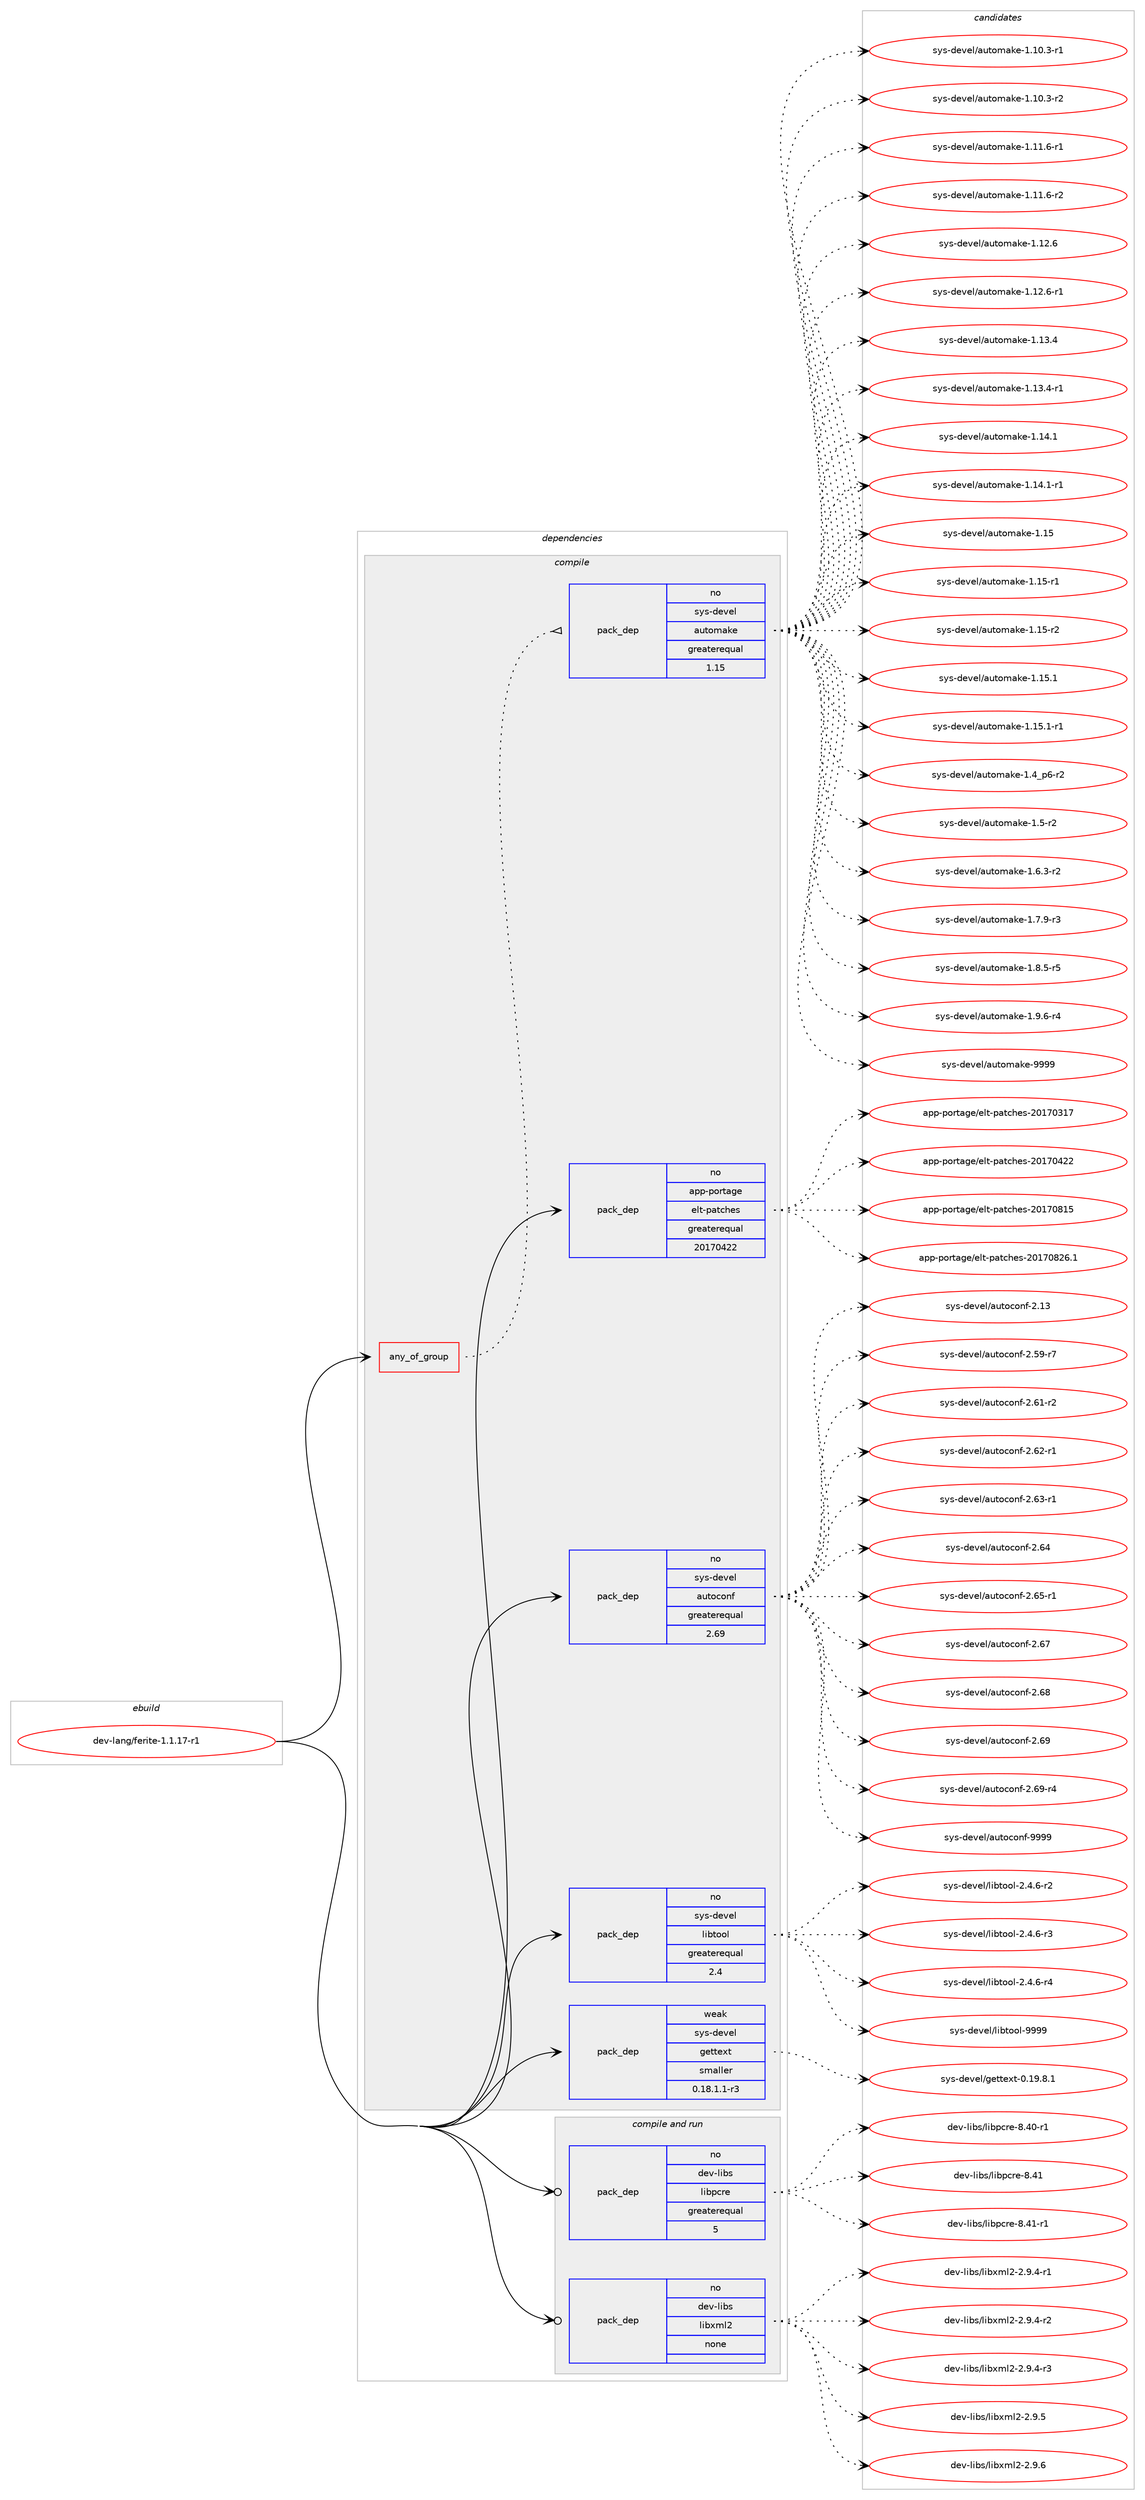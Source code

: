 digraph prolog {

# *************
# Graph options
# *************

newrank=true;
concentrate=true;
compound=true;
graph [rankdir=LR,fontname=Helvetica,fontsize=10,ranksep=1.5];#, ranksep=2.5, nodesep=0.2];
edge  [arrowhead=vee];
node  [fontname=Helvetica,fontsize=10];

# **********
# The ebuild
# **********

subgraph cluster_leftcol {
color=gray;
rank=same;
label=<<i>ebuild</i>>;
id [label="dev-lang/ferite-1.1.17-r1", color=red, width=4, href="../dev-lang/ferite-1.1.17-r1.svg"];
}

# ****************
# The dependencies
# ****************

subgraph cluster_midcol {
color=gray;
label=<<i>dependencies</i>>;
subgraph cluster_compile {
fillcolor="#eeeeee";
style=filled;
label=<<i>compile</i>>;
subgraph any3024 {
dependency106574 [label=<<TABLE BORDER="0" CELLBORDER="1" CELLSPACING="0" CELLPADDING="4"><TR><TD CELLPADDING="10">any_of_group</TD></TR></TABLE>>, shape=none, color=red];subgraph pack80677 {
dependency106575 [label=<<TABLE BORDER="0" CELLBORDER="1" CELLSPACING="0" CELLPADDING="4" WIDTH="220"><TR><TD ROWSPAN="6" CELLPADDING="30">pack_dep</TD></TR><TR><TD WIDTH="110">no</TD></TR><TR><TD>sys-devel</TD></TR><TR><TD>automake</TD></TR><TR><TD>greaterequal</TD></TR><TR><TD>1.15</TD></TR></TABLE>>, shape=none, color=blue];
}
dependency106574:e -> dependency106575:w [weight=20,style="dotted",arrowhead="oinv"];
}
id:e -> dependency106574:w [weight=20,style="solid",arrowhead="vee"];
subgraph pack80678 {
dependency106576 [label=<<TABLE BORDER="0" CELLBORDER="1" CELLSPACING="0" CELLPADDING="4" WIDTH="220"><TR><TD ROWSPAN="6" CELLPADDING="30">pack_dep</TD></TR><TR><TD WIDTH="110">no</TD></TR><TR><TD>app-portage</TD></TR><TR><TD>elt-patches</TD></TR><TR><TD>greaterequal</TD></TR><TR><TD>20170422</TD></TR></TABLE>>, shape=none, color=blue];
}
id:e -> dependency106576:w [weight=20,style="solid",arrowhead="vee"];
subgraph pack80679 {
dependency106577 [label=<<TABLE BORDER="0" CELLBORDER="1" CELLSPACING="0" CELLPADDING="4" WIDTH="220"><TR><TD ROWSPAN="6" CELLPADDING="30">pack_dep</TD></TR><TR><TD WIDTH="110">no</TD></TR><TR><TD>sys-devel</TD></TR><TR><TD>autoconf</TD></TR><TR><TD>greaterequal</TD></TR><TR><TD>2.69</TD></TR></TABLE>>, shape=none, color=blue];
}
id:e -> dependency106577:w [weight=20,style="solid",arrowhead="vee"];
subgraph pack80680 {
dependency106578 [label=<<TABLE BORDER="0" CELLBORDER="1" CELLSPACING="0" CELLPADDING="4" WIDTH="220"><TR><TD ROWSPAN="6" CELLPADDING="30">pack_dep</TD></TR><TR><TD WIDTH="110">no</TD></TR><TR><TD>sys-devel</TD></TR><TR><TD>libtool</TD></TR><TR><TD>greaterequal</TD></TR><TR><TD>2.4</TD></TR></TABLE>>, shape=none, color=blue];
}
id:e -> dependency106578:w [weight=20,style="solid",arrowhead="vee"];
subgraph pack80681 {
dependency106579 [label=<<TABLE BORDER="0" CELLBORDER="1" CELLSPACING="0" CELLPADDING="4" WIDTH="220"><TR><TD ROWSPAN="6" CELLPADDING="30">pack_dep</TD></TR><TR><TD WIDTH="110">weak</TD></TR><TR><TD>sys-devel</TD></TR><TR><TD>gettext</TD></TR><TR><TD>smaller</TD></TR><TR><TD>0.18.1.1-r3</TD></TR></TABLE>>, shape=none, color=blue];
}
id:e -> dependency106579:w [weight=20,style="solid",arrowhead="vee"];
}
subgraph cluster_compileandrun {
fillcolor="#eeeeee";
style=filled;
label=<<i>compile and run</i>>;
subgraph pack80682 {
dependency106580 [label=<<TABLE BORDER="0" CELLBORDER="1" CELLSPACING="0" CELLPADDING="4" WIDTH="220"><TR><TD ROWSPAN="6" CELLPADDING="30">pack_dep</TD></TR><TR><TD WIDTH="110">no</TD></TR><TR><TD>dev-libs</TD></TR><TR><TD>libpcre</TD></TR><TR><TD>greaterequal</TD></TR><TR><TD>5</TD></TR></TABLE>>, shape=none, color=blue];
}
id:e -> dependency106580:w [weight=20,style="solid",arrowhead="odotvee"];
subgraph pack80683 {
dependency106581 [label=<<TABLE BORDER="0" CELLBORDER="1" CELLSPACING="0" CELLPADDING="4" WIDTH="220"><TR><TD ROWSPAN="6" CELLPADDING="30">pack_dep</TD></TR><TR><TD WIDTH="110">no</TD></TR><TR><TD>dev-libs</TD></TR><TR><TD>libxml2</TD></TR><TR><TD>none</TD></TR><TR><TD></TD></TR></TABLE>>, shape=none, color=blue];
}
id:e -> dependency106581:w [weight=20,style="solid",arrowhead="odotvee"];
}
subgraph cluster_run {
fillcolor="#eeeeee";
style=filled;
label=<<i>run</i>>;
}
}

# **************
# The candidates
# **************

subgraph cluster_choices {
rank=same;
color=gray;
label=<<i>candidates</i>>;

subgraph choice80677 {
color=black;
nodesep=1;
choice11512111545100101118101108479711711611110997107101454946494846514511449 [label="sys-devel/automake-1.10.3-r1", color=red, width=4,href="../sys-devel/automake-1.10.3-r1.svg"];
choice11512111545100101118101108479711711611110997107101454946494846514511450 [label="sys-devel/automake-1.10.3-r2", color=red, width=4,href="../sys-devel/automake-1.10.3-r2.svg"];
choice11512111545100101118101108479711711611110997107101454946494946544511449 [label="sys-devel/automake-1.11.6-r1", color=red, width=4,href="../sys-devel/automake-1.11.6-r1.svg"];
choice11512111545100101118101108479711711611110997107101454946494946544511450 [label="sys-devel/automake-1.11.6-r2", color=red, width=4,href="../sys-devel/automake-1.11.6-r2.svg"];
choice1151211154510010111810110847971171161111099710710145494649504654 [label="sys-devel/automake-1.12.6", color=red, width=4,href="../sys-devel/automake-1.12.6.svg"];
choice11512111545100101118101108479711711611110997107101454946495046544511449 [label="sys-devel/automake-1.12.6-r1", color=red, width=4,href="../sys-devel/automake-1.12.6-r1.svg"];
choice1151211154510010111810110847971171161111099710710145494649514652 [label="sys-devel/automake-1.13.4", color=red, width=4,href="../sys-devel/automake-1.13.4.svg"];
choice11512111545100101118101108479711711611110997107101454946495146524511449 [label="sys-devel/automake-1.13.4-r1", color=red, width=4,href="../sys-devel/automake-1.13.4-r1.svg"];
choice1151211154510010111810110847971171161111099710710145494649524649 [label="sys-devel/automake-1.14.1", color=red, width=4,href="../sys-devel/automake-1.14.1.svg"];
choice11512111545100101118101108479711711611110997107101454946495246494511449 [label="sys-devel/automake-1.14.1-r1", color=red, width=4,href="../sys-devel/automake-1.14.1-r1.svg"];
choice115121115451001011181011084797117116111109971071014549464953 [label="sys-devel/automake-1.15", color=red, width=4,href="../sys-devel/automake-1.15.svg"];
choice1151211154510010111810110847971171161111099710710145494649534511449 [label="sys-devel/automake-1.15-r1", color=red, width=4,href="../sys-devel/automake-1.15-r1.svg"];
choice1151211154510010111810110847971171161111099710710145494649534511450 [label="sys-devel/automake-1.15-r2", color=red, width=4,href="../sys-devel/automake-1.15-r2.svg"];
choice1151211154510010111810110847971171161111099710710145494649534649 [label="sys-devel/automake-1.15.1", color=red, width=4,href="../sys-devel/automake-1.15.1.svg"];
choice11512111545100101118101108479711711611110997107101454946495346494511449 [label="sys-devel/automake-1.15.1-r1", color=red, width=4,href="../sys-devel/automake-1.15.1-r1.svg"];
choice115121115451001011181011084797117116111109971071014549465295112544511450 [label="sys-devel/automake-1.4_p6-r2", color=red, width=4,href="../sys-devel/automake-1.4_p6-r2.svg"];
choice11512111545100101118101108479711711611110997107101454946534511450 [label="sys-devel/automake-1.5-r2", color=red, width=4,href="../sys-devel/automake-1.5-r2.svg"];
choice115121115451001011181011084797117116111109971071014549465446514511450 [label="sys-devel/automake-1.6.3-r2", color=red, width=4,href="../sys-devel/automake-1.6.3-r2.svg"];
choice115121115451001011181011084797117116111109971071014549465546574511451 [label="sys-devel/automake-1.7.9-r3", color=red, width=4,href="../sys-devel/automake-1.7.9-r3.svg"];
choice115121115451001011181011084797117116111109971071014549465646534511453 [label="sys-devel/automake-1.8.5-r5", color=red, width=4,href="../sys-devel/automake-1.8.5-r5.svg"];
choice115121115451001011181011084797117116111109971071014549465746544511452 [label="sys-devel/automake-1.9.6-r4", color=red, width=4,href="../sys-devel/automake-1.9.6-r4.svg"];
choice115121115451001011181011084797117116111109971071014557575757 [label="sys-devel/automake-9999", color=red, width=4,href="../sys-devel/automake-9999.svg"];
dependency106575:e -> choice11512111545100101118101108479711711611110997107101454946494846514511449:w [style=dotted,weight="100"];
dependency106575:e -> choice11512111545100101118101108479711711611110997107101454946494846514511450:w [style=dotted,weight="100"];
dependency106575:e -> choice11512111545100101118101108479711711611110997107101454946494946544511449:w [style=dotted,weight="100"];
dependency106575:e -> choice11512111545100101118101108479711711611110997107101454946494946544511450:w [style=dotted,weight="100"];
dependency106575:e -> choice1151211154510010111810110847971171161111099710710145494649504654:w [style=dotted,weight="100"];
dependency106575:e -> choice11512111545100101118101108479711711611110997107101454946495046544511449:w [style=dotted,weight="100"];
dependency106575:e -> choice1151211154510010111810110847971171161111099710710145494649514652:w [style=dotted,weight="100"];
dependency106575:e -> choice11512111545100101118101108479711711611110997107101454946495146524511449:w [style=dotted,weight="100"];
dependency106575:e -> choice1151211154510010111810110847971171161111099710710145494649524649:w [style=dotted,weight="100"];
dependency106575:e -> choice11512111545100101118101108479711711611110997107101454946495246494511449:w [style=dotted,weight="100"];
dependency106575:e -> choice115121115451001011181011084797117116111109971071014549464953:w [style=dotted,weight="100"];
dependency106575:e -> choice1151211154510010111810110847971171161111099710710145494649534511449:w [style=dotted,weight="100"];
dependency106575:e -> choice1151211154510010111810110847971171161111099710710145494649534511450:w [style=dotted,weight="100"];
dependency106575:e -> choice1151211154510010111810110847971171161111099710710145494649534649:w [style=dotted,weight="100"];
dependency106575:e -> choice11512111545100101118101108479711711611110997107101454946495346494511449:w [style=dotted,weight="100"];
dependency106575:e -> choice115121115451001011181011084797117116111109971071014549465295112544511450:w [style=dotted,weight="100"];
dependency106575:e -> choice11512111545100101118101108479711711611110997107101454946534511450:w [style=dotted,weight="100"];
dependency106575:e -> choice115121115451001011181011084797117116111109971071014549465446514511450:w [style=dotted,weight="100"];
dependency106575:e -> choice115121115451001011181011084797117116111109971071014549465546574511451:w [style=dotted,weight="100"];
dependency106575:e -> choice115121115451001011181011084797117116111109971071014549465646534511453:w [style=dotted,weight="100"];
dependency106575:e -> choice115121115451001011181011084797117116111109971071014549465746544511452:w [style=dotted,weight="100"];
dependency106575:e -> choice115121115451001011181011084797117116111109971071014557575757:w [style=dotted,weight="100"];
}
subgraph choice80678 {
color=black;
nodesep=1;
choice97112112451121111141169710310147101108116451129711699104101115455048495548514955 [label="app-portage/elt-patches-20170317", color=red, width=4,href="../app-portage/elt-patches-20170317.svg"];
choice97112112451121111141169710310147101108116451129711699104101115455048495548525050 [label="app-portage/elt-patches-20170422", color=red, width=4,href="../app-portage/elt-patches-20170422.svg"];
choice97112112451121111141169710310147101108116451129711699104101115455048495548564953 [label="app-portage/elt-patches-20170815", color=red, width=4,href="../app-portage/elt-patches-20170815.svg"];
choice971121124511211111411697103101471011081164511297116991041011154550484955485650544649 [label="app-portage/elt-patches-20170826.1", color=red, width=4,href="../app-portage/elt-patches-20170826.1.svg"];
dependency106576:e -> choice97112112451121111141169710310147101108116451129711699104101115455048495548514955:w [style=dotted,weight="100"];
dependency106576:e -> choice97112112451121111141169710310147101108116451129711699104101115455048495548525050:w [style=dotted,weight="100"];
dependency106576:e -> choice97112112451121111141169710310147101108116451129711699104101115455048495548564953:w [style=dotted,weight="100"];
dependency106576:e -> choice971121124511211111411697103101471011081164511297116991041011154550484955485650544649:w [style=dotted,weight="100"];
}
subgraph choice80679 {
color=black;
nodesep=1;
choice115121115451001011181011084797117116111991111101024550464951 [label="sys-devel/autoconf-2.13", color=red, width=4,href="../sys-devel/autoconf-2.13.svg"];
choice1151211154510010111810110847971171161119911111010245504653574511455 [label="sys-devel/autoconf-2.59-r7", color=red, width=4,href="../sys-devel/autoconf-2.59-r7.svg"];
choice1151211154510010111810110847971171161119911111010245504654494511450 [label="sys-devel/autoconf-2.61-r2", color=red, width=4,href="../sys-devel/autoconf-2.61-r2.svg"];
choice1151211154510010111810110847971171161119911111010245504654504511449 [label="sys-devel/autoconf-2.62-r1", color=red, width=4,href="../sys-devel/autoconf-2.62-r1.svg"];
choice1151211154510010111810110847971171161119911111010245504654514511449 [label="sys-devel/autoconf-2.63-r1", color=red, width=4,href="../sys-devel/autoconf-2.63-r1.svg"];
choice115121115451001011181011084797117116111991111101024550465452 [label="sys-devel/autoconf-2.64", color=red, width=4,href="../sys-devel/autoconf-2.64.svg"];
choice1151211154510010111810110847971171161119911111010245504654534511449 [label="sys-devel/autoconf-2.65-r1", color=red, width=4,href="../sys-devel/autoconf-2.65-r1.svg"];
choice115121115451001011181011084797117116111991111101024550465455 [label="sys-devel/autoconf-2.67", color=red, width=4,href="../sys-devel/autoconf-2.67.svg"];
choice115121115451001011181011084797117116111991111101024550465456 [label="sys-devel/autoconf-2.68", color=red, width=4,href="../sys-devel/autoconf-2.68.svg"];
choice115121115451001011181011084797117116111991111101024550465457 [label="sys-devel/autoconf-2.69", color=red, width=4,href="../sys-devel/autoconf-2.69.svg"];
choice1151211154510010111810110847971171161119911111010245504654574511452 [label="sys-devel/autoconf-2.69-r4", color=red, width=4,href="../sys-devel/autoconf-2.69-r4.svg"];
choice115121115451001011181011084797117116111991111101024557575757 [label="sys-devel/autoconf-9999", color=red, width=4,href="../sys-devel/autoconf-9999.svg"];
dependency106577:e -> choice115121115451001011181011084797117116111991111101024550464951:w [style=dotted,weight="100"];
dependency106577:e -> choice1151211154510010111810110847971171161119911111010245504653574511455:w [style=dotted,weight="100"];
dependency106577:e -> choice1151211154510010111810110847971171161119911111010245504654494511450:w [style=dotted,weight="100"];
dependency106577:e -> choice1151211154510010111810110847971171161119911111010245504654504511449:w [style=dotted,weight="100"];
dependency106577:e -> choice1151211154510010111810110847971171161119911111010245504654514511449:w [style=dotted,weight="100"];
dependency106577:e -> choice115121115451001011181011084797117116111991111101024550465452:w [style=dotted,weight="100"];
dependency106577:e -> choice1151211154510010111810110847971171161119911111010245504654534511449:w [style=dotted,weight="100"];
dependency106577:e -> choice115121115451001011181011084797117116111991111101024550465455:w [style=dotted,weight="100"];
dependency106577:e -> choice115121115451001011181011084797117116111991111101024550465456:w [style=dotted,weight="100"];
dependency106577:e -> choice115121115451001011181011084797117116111991111101024550465457:w [style=dotted,weight="100"];
dependency106577:e -> choice1151211154510010111810110847971171161119911111010245504654574511452:w [style=dotted,weight="100"];
dependency106577:e -> choice115121115451001011181011084797117116111991111101024557575757:w [style=dotted,weight="100"];
}
subgraph choice80680 {
color=black;
nodesep=1;
choice1151211154510010111810110847108105981161111111084550465246544511450 [label="sys-devel/libtool-2.4.6-r2", color=red, width=4,href="../sys-devel/libtool-2.4.6-r2.svg"];
choice1151211154510010111810110847108105981161111111084550465246544511451 [label="sys-devel/libtool-2.4.6-r3", color=red, width=4,href="../sys-devel/libtool-2.4.6-r3.svg"];
choice1151211154510010111810110847108105981161111111084550465246544511452 [label="sys-devel/libtool-2.4.6-r4", color=red, width=4,href="../sys-devel/libtool-2.4.6-r4.svg"];
choice1151211154510010111810110847108105981161111111084557575757 [label="sys-devel/libtool-9999", color=red, width=4,href="../sys-devel/libtool-9999.svg"];
dependency106578:e -> choice1151211154510010111810110847108105981161111111084550465246544511450:w [style=dotted,weight="100"];
dependency106578:e -> choice1151211154510010111810110847108105981161111111084550465246544511451:w [style=dotted,weight="100"];
dependency106578:e -> choice1151211154510010111810110847108105981161111111084550465246544511452:w [style=dotted,weight="100"];
dependency106578:e -> choice1151211154510010111810110847108105981161111111084557575757:w [style=dotted,weight="100"];
}
subgraph choice80681 {
color=black;
nodesep=1;
choice1151211154510010111810110847103101116116101120116454846495746564649 [label="sys-devel/gettext-0.19.8.1", color=red, width=4,href="../sys-devel/gettext-0.19.8.1.svg"];
dependency106579:e -> choice1151211154510010111810110847103101116116101120116454846495746564649:w [style=dotted,weight="100"];
}
subgraph choice80682 {
color=black;
nodesep=1;
choice100101118451081059811547108105981129911410145564652484511449 [label="dev-libs/libpcre-8.40-r1", color=red, width=4,href="../dev-libs/libpcre-8.40-r1.svg"];
choice10010111845108105981154710810598112991141014556465249 [label="dev-libs/libpcre-8.41", color=red, width=4,href="../dev-libs/libpcre-8.41.svg"];
choice100101118451081059811547108105981129911410145564652494511449 [label="dev-libs/libpcre-8.41-r1", color=red, width=4,href="../dev-libs/libpcre-8.41-r1.svg"];
dependency106580:e -> choice100101118451081059811547108105981129911410145564652484511449:w [style=dotted,weight="100"];
dependency106580:e -> choice10010111845108105981154710810598112991141014556465249:w [style=dotted,weight="100"];
dependency106580:e -> choice100101118451081059811547108105981129911410145564652494511449:w [style=dotted,weight="100"];
}
subgraph choice80683 {
color=black;
nodesep=1;
choice10010111845108105981154710810598120109108504550465746524511449 [label="dev-libs/libxml2-2.9.4-r1", color=red, width=4,href="../dev-libs/libxml2-2.9.4-r1.svg"];
choice10010111845108105981154710810598120109108504550465746524511450 [label="dev-libs/libxml2-2.9.4-r2", color=red, width=4,href="../dev-libs/libxml2-2.9.4-r2.svg"];
choice10010111845108105981154710810598120109108504550465746524511451 [label="dev-libs/libxml2-2.9.4-r3", color=red, width=4,href="../dev-libs/libxml2-2.9.4-r3.svg"];
choice1001011184510810598115471081059812010910850455046574653 [label="dev-libs/libxml2-2.9.5", color=red, width=4,href="../dev-libs/libxml2-2.9.5.svg"];
choice1001011184510810598115471081059812010910850455046574654 [label="dev-libs/libxml2-2.9.6", color=red, width=4,href="../dev-libs/libxml2-2.9.6.svg"];
dependency106581:e -> choice10010111845108105981154710810598120109108504550465746524511449:w [style=dotted,weight="100"];
dependency106581:e -> choice10010111845108105981154710810598120109108504550465746524511450:w [style=dotted,weight="100"];
dependency106581:e -> choice10010111845108105981154710810598120109108504550465746524511451:w [style=dotted,weight="100"];
dependency106581:e -> choice1001011184510810598115471081059812010910850455046574653:w [style=dotted,weight="100"];
dependency106581:e -> choice1001011184510810598115471081059812010910850455046574654:w [style=dotted,weight="100"];
}
}

}
